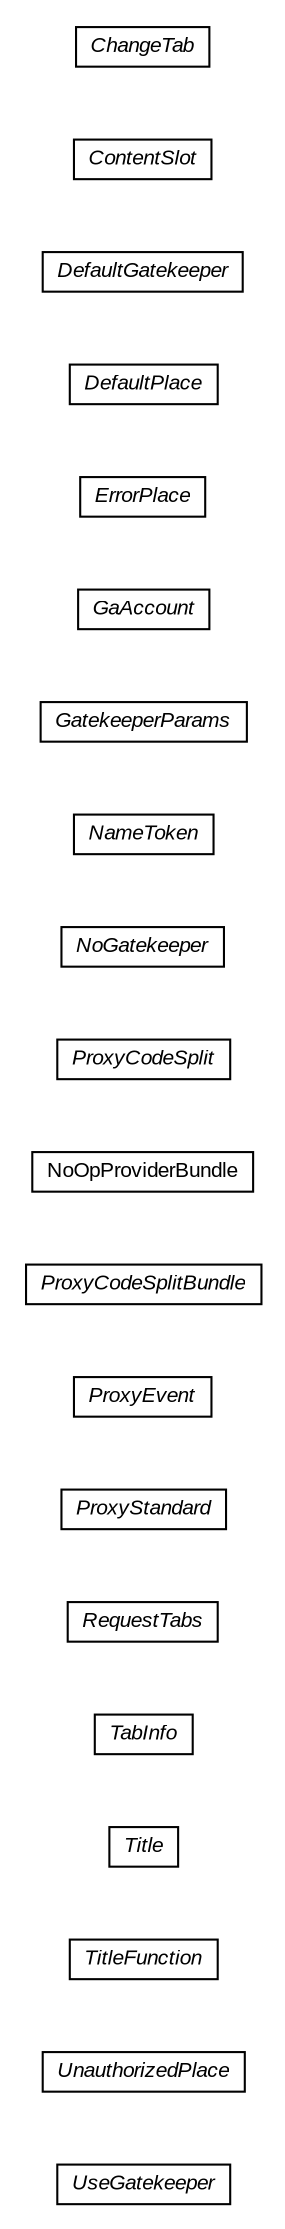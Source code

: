 #!/usr/local/bin/dot
#
# Class diagram 
# Generated by UMLGraph version R5_6-24-gf6e263 (http://www.umlgraph.org/)
#

digraph G {
	edge [fontname="arial",fontsize=10,labelfontname="arial",labelfontsize=10];
	node [fontname="arial",fontsize=10,shape=plaintext];
	nodesep=0.25;
	ranksep=0.5;
	rankdir=LR;
	// com.gwtplatform.mvp.client.annotations.UseGatekeeper
	c16252 [label=<<table title="com.gwtplatform.mvp.client.annotations.UseGatekeeper" border="0" cellborder="1" cellspacing="0" cellpadding="2" port="p" href="./UseGatekeeper.html">
		<tr><td><table border="0" cellspacing="0" cellpadding="1">
<tr><td align="center" balign="center"><font face="arial italic"> UseGatekeeper </font></td></tr>
		</table></td></tr>
		</table>>, URL="./UseGatekeeper.html", fontname="arial", fontcolor="black", fontsize=10.0];
	// com.gwtplatform.mvp.client.annotations.UnauthorizedPlace
	c16253 [label=<<table title="com.gwtplatform.mvp.client.annotations.UnauthorizedPlace" border="0" cellborder="1" cellspacing="0" cellpadding="2" port="p" href="./UnauthorizedPlace.html">
		<tr><td><table border="0" cellspacing="0" cellpadding="1">
<tr><td align="center" balign="center"><font face="arial italic"> UnauthorizedPlace </font></td></tr>
		</table></td></tr>
		</table>>, URL="./UnauthorizedPlace.html", fontname="arial", fontcolor="black", fontsize=10.0];
	// com.gwtplatform.mvp.client.annotations.TitleFunction
	c16254 [label=<<table title="com.gwtplatform.mvp.client.annotations.TitleFunction" border="0" cellborder="1" cellspacing="0" cellpadding="2" port="p" href="./TitleFunction.html">
		<tr><td><table border="0" cellspacing="0" cellpadding="1">
<tr><td align="center" balign="center"><font face="arial italic"> TitleFunction </font></td></tr>
		</table></td></tr>
		</table>>, URL="./TitleFunction.html", fontname="arial", fontcolor="black", fontsize=10.0];
	// com.gwtplatform.mvp.client.annotations.Title
	c16255 [label=<<table title="com.gwtplatform.mvp.client.annotations.Title" border="0" cellborder="1" cellspacing="0" cellpadding="2" port="p" href="./Title.html">
		<tr><td><table border="0" cellspacing="0" cellpadding="1">
<tr><td align="center" balign="center"><font face="arial italic"> Title </font></td></tr>
		</table></td></tr>
		</table>>, URL="./Title.html", fontname="arial", fontcolor="black", fontsize=10.0];
	// com.gwtplatform.mvp.client.annotations.TabInfo
	c16256 [label=<<table title="com.gwtplatform.mvp.client.annotations.TabInfo" border="0" cellborder="1" cellspacing="0" cellpadding="2" port="p" href="./TabInfo.html">
		<tr><td><table border="0" cellspacing="0" cellpadding="1">
<tr><td align="center" balign="center"><font face="arial italic"> TabInfo </font></td></tr>
		</table></td></tr>
		</table>>, URL="./TabInfo.html", fontname="arial", fontcolor="black", fontsize=10.0];
	// com.gwtplatform.mvp.client.annotations.RequestTabs
	c16257 [label=<<table title="com.gwtplatform.mvp.client.annotations.RequestTabs" border="0" cellborder="1" cellspacing="0" cellpadding="2" port="p" href="./RequestTabs.html">
		<tr><td><table border="0" cellspacing="0" cellpadding="1">
<tr><td align="center" balign="center"><font face="arial italic"> RequestTabs </font></td></tr>
		</table></td></tr>
		</table>>, URL="./RequestTabs.html", fontname="arial", fontcolor="black", fontsize=10.0];
	// com.gwtplatform.mvp.client.annotations.ProxyStandard
	c16258 [label=<<table title="com.gwtplatform.mvp.client.annotations.ProxyStandard" border="0" cellborder="1" cellspacing="0" cellpadding="2" port="p" href="./ProxyStandard.html">
		<tr><td><table border="0" cellspacing="0" cellpadding="1">
<tr><td align="center" balign="center"><font face="arial italic"> ProxyStandard </font></td></tr>
		</table></td></tr>
		</table>>, URL="./ProxyStandard.html", fontname="arial", fontcolor="black", fontsize=10.0];
	// com.gwtplatform.mvp.client.annotations.ProxyEvent
	c16259 [label=<<table title="com.gwtplatform.mvp.client.annotations.ProxyEvent" border="0" cellborder="1" cellspacing="0" cellpadding="2" port="p" href="./ProxyEvent.html">
		<tr><td><table border="0" cellspacing="0" cellpadding="1">
<tr><td align="center" balign="center"><font face="arial italic"> ProxyEvent </font></td></tr>
		</table></td></tr>
		</table>>, URL="./ProxyEvent.html", fontname="arial", fontcolor="black", fontsize=10.0];
	// com.gwtplatform.mvp.client.annotations.ProxyCodeSplitBundle
	c16260 [label=<<table title="com.gwtplatform.mvp.client.annotations.ProxyCodeSplitBundle" border="0" cellborder="1" cellspacing="0" cellpadding="2" port="p" href="./ProxyCodeSplitBundle.html">
		<tr><td><table border="0" cellspacing="0" cellpadding="1">
<tr><td align="center" balign="center"><font face="arial italic"> ProxyCodeSplitBundle </font></td></tr>
		</table></td></tr>
		</table>>, URL="./ProxyCodeSplitBundle.html", fontname="arial", fontcolor="black", fontsize=10.0];
	// com.gwtplatform.mvp.client.annotations.ProxyCodeSplitBundle.NoOpProviderBundle
	c16261 [label=<<table title="com.gwtplatform.mvp.client.annotations.ProxyCodeSplitBundle.NoOpProviderBundle" border="0" cellborder="1" cellspacing="0" cellpadding="2" port="p" href="./ProxyCodeSplitBundle.NoOpProviderBundle.html">
		<tr><td><table border="0" cellspacing="0" cellpadding="1">
<tr><td align="center" balign="center"> NoOpProviderBundle </td></tr>
		</table></td></tr>
		</table>>, URL="./ProxyCodeSplitBundle.NoOpProviderBundle.html", fontname="arial", fontcolor="black", fontsize=10.0];
	// com.gwtplatform.mvp.client.annotations.ProxyCodeSplit
	c16262 [label=<<table title="com.gwtplatform.mvp.client.annotations.ProxyCodeSplit" border="0" cellborder="1" cellspacing="0" cellpadding="2" port="p" href="./ProxyCodeSplit.html">
		<tr><td><table border="0" cellspacing="0" cellpadding="1">
<tr><td align="center" balign="center"><font face="arial italic"> ProxyCodeSplit </font></td></tr>
		</table></td></tr>
		</table>>, URL="./ProxyCodeSplit.html", fontname="arial", fontcolor="black", fontsize=10.0];
	// com.gwtplatform.mvp.client.annotations.NoGatekeeper
	c16263 [label=<<table title="com.gwtplatform.mvp.client.annotations.NoGatekeeper" border="0" cellborder="1" cellspacing="0" cellpadding="2" port="p" href="./NoGatekeeper.html">
		<tr><td><table border="0" cellspacing="0" cellpadding="1">
<tr><td align="center" balign="center"><font face="arial italic"> NoGatekeeper </font></td></tr>
		</table></td></tr>
		</table>>, URL="./NoGatekeeper.html", fontname="arial", fontcolor="black", fontsize=10.0];
	// com.gwtplatform.mvp.client.annotations.NameToken
	c16264 [label=<<table title="com.gwtplatform.mvp.client.annotations.NameToken" border="0" cellborder="1" cellspacing="0" cellpadding="2" port="p" href="./NameToken.html">
		<tr><td><table border="0" cellspacing="0" cellpadding="1">
<tr><td align="center" balign="center"><font face="arial italic"> NameToken </font></td></tr>
		</table></td></tr>
		</table>>, URL="./NameToken.html", fontname="arial", fontcolor="black", fontsize=10.0];
	// com.gwtplatform.mvp.client.annotations.GatekeeperParams
	c16265 [label=<<table title="com.gwtplatform.mvp.client.annotations.GatekeeperParams" border="0" cellborder="1" cellspacing="0" cellpadding="2" port="p" href="./GatekeeperParams.html">
		<tr><td><table border="0" cellspacing="0" cellpadding="1">
<tr><td align="center" balign="center"><font face="arial italic"> GatekeeperParams </font></td></tr>
		</table></td></tr>
		</table>>, URL="./GatekeeperParams.html", fontname="arial", fontcolor="black", fontsize=10.0];
	// com.gwtplatform.mvp.client.annotations.GaAccount
	c16266 [label=<<table title="com.gwtplatform.mvp.client.annotations.GaAccount" border="0" cellborder="1" cellspacing="0" cellpadding="2" port="p" href="./GaAccount.html">
		<tr><td><table border="0" cellspacing="0" cellpadding="1">
<tr><td align="center" balign="center"><font face="arial italic"> GaAccount </font></td></tr>
		</table></td></tr>
		</table>>, URL="./GaAccount.html", fontname="arial", fontcolor="black", fontsize=10.0];
	// com.gwtplatform.mvp.client.annotations.ErrorPlace
	c16267 [label=<<table title="com.gwtplatform.mvp.client.annotations.ErrorPlace" border="0" cellborder="1" cellspacing="0" cellpadding="2" port="p" href="./ErrorPlace.html">
		<tr><td><table border="0" cellspacing="0" cellpadding="1">
<tr><td align="center" balign="center"><font face="arial italic"> ErrorPlace </font></td></tr>
		</table></td></tr>
		</table>>, URL="./ErrorPlace.html", fontname="arial", fontcolor="black", fontsize=10.0];
	// com.gwtplatform.mvp.client.annotations.DefaultPlace
	c16268 [label=<<table title="com.gwtplatform.mvp.client.annotations.DefaultPlace" border="0" cellborder="1" cellspacing="0" cellpadding="2" port="p" href="./DefaultPlace.html">
		<tr><td><table border="0" cellspacing="0" cellpadding="1">
<tr><td align="center" balign="center"><font face="arial italic"> DefaultPlace </font></td></tr>
		</table></td></tr>
		</table>>, URL="./DefaultPlace.html", fontname="arial", fontcolor="black", fontsize=10.0];
	// com.gwtplatform.mvp.client.annotations.DefaultGatekeeper
	c16269 [label=<<table title="com.gwtplatform.mvp.client.annotations.DefaultGatekeeper" border="0" cellborder="1" cellspacing="0" cellpadding="2" port="p" href="./DefaultGatekeeper.html">
		<tr><td><table border="0" cellspacing="0" cellpadding="1">
<tr><td align="center" balign="center"><font face="arial italic"> DefaultGatekeeper </font></td></tr>
		</table></td></tr>
		</table>>, URL="./DefaultGatekeeper.html", fontname="arial", fontcolor="black", fontsize=10.0];
	// com.gwtplatform.mvp.client.annotations.ContentSlot
	c16270 [label=<<table title="com.gwtplatform.mvp.client.annotations.ContentSlot" border="0" cellborder="1" cellspacing="0" cellpadding="2" port="p" href="./ContentSlot.html">
		<tr><td><table border="0" cellspacing="0" cellpadding="1">
<tr><td align="center" balign="center"><font face="arial italic"> ContentSlot </font></td></tr>
		</table></td></tr>
		</table>>, URL="./ContentSlot.html", fontname="arial", fontcolor="black", fontsize=10.0];
	// com.gwtplatform.mvp.client.annotations.ChangeTab
	c16271 [label=<<table title="com.gwtplatform.mvp.client.annotations.ChangeTab" border="0" cellborder="1" cellspacing="0" cellpadding="2" port="p" href="./ChangeTab.html">
		<tr><td><table border="0" cellspacing="0" cellpadding="1">
<tr><td align="center" balign="center"><font face="arial italic"> ChangeTab </font></td></tr>
		</table></td></tr>
		</table>>, URL="./ChangeTab.html", fontname="arial", fontcolor="black", fontsize=10.0];
}

